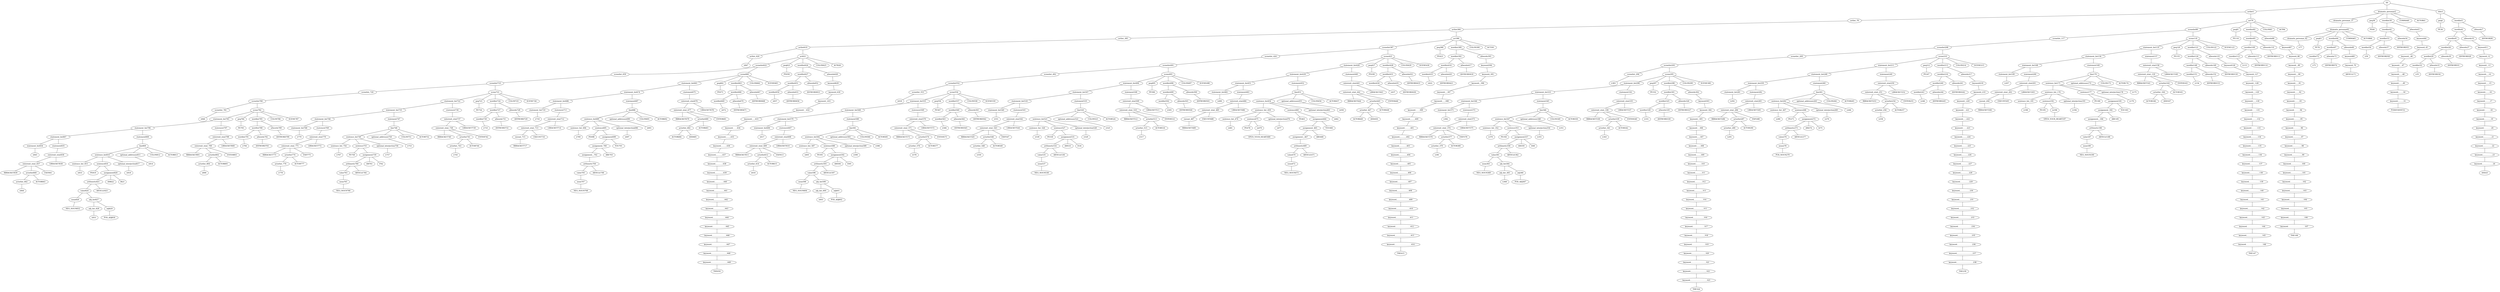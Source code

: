 strict graph {
	S0 -- actlist1
	S0 -- dramatis_personae2
	S0 -- title3

	title3 -- peq4
	title3 -- wordlist5

	wordlist5 -- wordlist6
	wordlist5 -- allwords7

	allwords7 -- ANYWORD8


	wordlist6 -- wordlist9
	wordlist6 -- allwords10

	allwords10 -- keyword11

	keyword11 -- keyword_12

	keyword_12 -- keyword__13

	keyword__13 -- keyword___14

	keyword___14 -- keyword____15

	keyword____15 -- keyword_____16

	keyword_____16 -- keyword______17

	keyword______17 -- keyword_______18

	keyword_______18 -- keyword________19

	keyword________19 -- keyword_________20

	keyword_________20 -- keyword__________21

	keyword__________21 -- keyword___________22

	keyword___________22 -- keyword____________23

	keyword____________23 -- keyword_____________24

	keyword_____________24 -- AND25


	wordlist9 -- wordlist26
	wordlist9 -- allwords27

	allwords27 -- ANYWORD28


	wordlist26 -- wordlist29
	wordlist26 -- allwords30

	allwords30 -- ANYWORD31


	wordlist29 -- wordlist32
	wordlist29 -- allwords33

	allwords33 -- ANYWORD34


	wordlist32 -- λ35

	peq4 -- PE36


	dramatis_personae2 -- dramatis_personae_37
	dramatis_personae2 -- peq38
	dramatis_personae2 -- wordlist39
	dramatis_personae2 -- COMMA40
	dramatis_personae2 -- ACTOR41



	wordlist39 -- wordlist42
	wordlist39 -- allwords43

	allwords43 -- keyword44

	keyword44 -- keyword_45

	keyword_45 -- keyword__46

	keyword__46 -- keyword___47

	keyword___47 -- keyword____48

	keyword____48 -- keyword_____49

	keyword_____49 -- keyword______50

	keyword______50 -- keyword_______51

	keyword_______51 -- POSSESSIVE52


	wordlist42 -- wordlist53
	wordlist42 -- allwords54

	allwords54 -- ANYWORD55


	wordlist53 -- wordlist56
	wordlist53 -- allwords57

	allwords57 -- ANYWORD58


	wordlist56 -- λ59

	peq38 -- PE60


	dramatis_personae_37 -- dramatis_personae61

	dramatis_personae61 -- dramatis_personae_62
	dramatis_personae61 -- peq63
	dramatis_personae61 -- wordlist64
	dramatis_personae61 -- COMMA65
	dramatis_personae61 -- ACTOR66



	wordlist64 -- wordlist67
	wordlist64 -- allwords68

	allwords68 -- keyword69

	keyword69 -- keyword_70

	keyword_70 -- ARTICLE71


	wordlist67 -- wordlist72
	wordlist67 -- allwords73

	allwords73 -- ANYWORD74


	wordlist72 -- λ75

	peq63 -- PE76


	dramatis_personae_62 -- λ77

	actlist1 -- actlist_78
	actlist1 -- act79

	act79 -- scenelist80
	act79 -- peq81
	act79 -- wordlist82
	act79 -- COLON83
	act79 -- ACT84



	wordlist82 -- wordlist85
	wordlist82 -- allwords86

	allwords86 -- keyword87

	keyword87 -- keyword_88

	keyword_88 -- keyword__89

	keyword__89 -- keyword___90

	keyword___90 -- keyword____91

	keyword____91 -- keyword_____92

	keyword_____92 -- keyword______93

	keyword______93 -- keyword_______94

	keyword_______94 -- keyword________95

	keyword________95 -- keyword_________96

	keyword_________96 -- keyword__________97

	keyword__________97 -- keyword___________98

	keyword___________98 -- keyword____________99

	keyword____________99 -- keyword_____________100

	keyword_____________100 -- keyword______________101

	keyword______________101 -- keyword_______________102

	keyword_______________102 -- keyword________________103

	keyword________________103 -- keyword_________________104

	keyword_________________104 -- keyword__________________105

	keyword__________________105 -- keyword___________________106

	keyword___________________106 -- keyword____________________107

	keyword____________________107 -- THE108


	wordlist85 -- wordlist109
	wordlist85 -- allwords110

	allwords110 -- ANYWORD111


	wordlist109 -- wordlist112
	wordlist109 -- allwords113

	allwords113 -- ANYWORD114


	wordlist112 -- λ115

	peq81 -- PE116


	scenelist80 -- scenelist_117
	scenelist80 -- scene118

	scene118 -- statement_list119
	scene118 -- peq120
	scene118 -- wordlist121
	scene118 -- COLON122
	scene118 -- SCENE123



	wordlist121 -- wordlist124
	wordlist121 -- allwords125

	allwords125 -- keyword126

	keyword126 -- keyword_127

	keyword_127 -- keyword__128

	keyword__128 -- keyword___129

	keyword___129 -- keyword____130

	keyword____130 -- keyword_____131

	keyword_____131 -- keyword______132

	keyword______132 -- keyword_______133

	keyword_______133 -- keyword________134

	keyword________134 -- keyword_________135

	keyword_________135 -- keyword__________136

	keyword__________136 -- keyword___________137

	keyword___________137 -- keyword____________138

	keyword____________138 -- keyword_____________139

	keyword_____________139 -- keyword______________140

	keyword______________140 -- keyword_______________141

	keyword_______________141 -- keyword________________142

	keyword________________142 -- keyword_________________143

	keyword_________________143 -- keyword__________________144

	keyword__________________144 -- keyword___________________145

	keyword___________________145 -- keyword____________________146

	keyword____________________146 -- THE147


	wordlist124 -- wordlist148
	wordlist124 -- allwords149

	allwords149 -- ANYWORD150


	wordlist148 -- wordlist151
	wordlist148 -- allwords152

	allwords152 -- ANYWORD153


	wordlist151 -- λ154

	peq120 -- PE155


	statement_list119 -- statement_list156
	statement_list119 -- statement157

	statement157 -- enterexit_stmt158

	enterexit_stmt158 -- enterexit_stmt_159
	enterexit_stmt158 -- LBRACKET160


	enterexit_stmt_159 -- RBRACKET161
	enterexit_stmt_159 -- actorlist162
	enterexit_stmt_159 -- ENTER163


	actorlist162 -- actorlist_164
	actorlist162 -- ACTOR165


	actorlist_164 -- ACTOR166
	actorlist_164 -- AND167




	statement_list156 -- statement_list168
	statement_list156 -- statement169

	statement169 -- line170

	line170 -- sentence_list171
	line170 -- optional_addressee172
	line170 -- COLON173
	line170 -- ACTOR174



	optional_addressee172 -- λ175

	sentence_list171 -- sentence_list_176
	sentence_list171 -- sentence177
	sentence_list171 -- optional_interjection178

	optional_interjection178 -- λ179

	sentence177 -- PE180
	sentence177 -- assignment181

	assignment181 -- assignment_182
	assignment181 -- YOU183


	assignment_182 -- assignment__184
	assignment_182 -- ARE185


	assignment__184 -- arithmetic186

	arithmetic186 -- value187
	arithmetic186 -- ARTICLE188


	value187 -- noun189

	noun189 -- NEG_NOUN190



	sentence_list_176 -- sentence_list_191
	sentence_list_176 -- sentence192
	sentence_list_176 -- optional_interjection193

	optional_interjection193 -- λ194

	sentence192 -- PE195
	sentence192 -- io196

	io196 -- OPEN_YOUR_HEART197



	sentence_list_191 -- λ198

	statement_list168 -- statement_list199
	statement_list168 -- statement200

	statement200 -- enterexit_stmt201

	enterexit_stmt201 -- enterexit_stmt_202
	enterexit_stmt201 -- LBRACKET203


	enterexit_stmt_202 -- exeunt_204
	enterexit_stmt_202 -- EXEUNT205


	exeunt_204 -- RBRACKET206


	statement_list199 -- λ207

	scenelist_117 -- scenelist208

	scenelist208 -- scenelist_209
	scenelist208 -- scene210

	scene210 -- statement_list211
	scene210 -- peq212
	scene210 -- wordlist213
	scene210 -- COLON214
	scene210 -- SCENE215



	wordlist213 -- wordlist216
	wordlist213 -- allwords217

	allwords217 -- keyword218

	keyword218 -- keyword_219

	keyword_219 -- keyword__220

	keyword__220 -- keyword___221

	keyword___221 -- keyword____222

	keyword____222 -- keyword_____223

	keyword_____223 -- keyword______224

	keyword______224 -- keyword_______225

	keyword_______225 -- keyword________226

	keyword________226 -- keyword_________227

	keyword_________227 -- keyword__________228

	keyword__________228 -- keyword___________229

	keyword___________229 -- keyword____________230

	keyword____________230 -- keyword_____________231

	keyword_____________231 -- keyword______________232

	keyword______________232 -- keyword_______________233

	keyword_______________233 -- keyword________________234

	keyword________________234 -- keyword_________________235

	keyword_________________235 -- keyword__________________236

	keyword__________________236 -- keyword___________________237

	keyword___________________237 -- keyword____________________238

	keyword____________________238 -- THE239


	wordlist216 -- wordlist240
	wordlist216 -- allwords241

	allwords241 -- ANYWORD242


	wordlist240 -- wordlist243
	wordlist240 -- allwords244

	allwords244 -- ANYWORD245


	wordlist243 -- λ246

	peq212 -- PE247


	statement_list211 -- statement_list248
	statement_list211 -- statement249

	statement249 -- enterexit_stmt250

	enterexit_stmt250 -- enterexit_stmt_251
	enterexit_stmt250 -- LBRACKET252


	enterexit_stmt_251 -- RBRACKET253
	enterexit_stmt_251 -- actorlist254
	enterexit_stmt_251 -- ENTER255


	actorlist254 -- actorlist_256
	actorlist254 -- ACTOR257


	actorlist_256 -- λ258


	statement_list248 -- statement_list259
	statement_list248 -- statement260

	statement260 -- line261

	line261 -- sentence_list262
	line261 -- optional_addressee263
	line261 -- COLON264
	line261 -- ACTOR265



	optional_addressee263 -- λ266

	sentence_list262 -- sentence_list_267
	sentence_list262 -- sentence268
	sentence_list262 -- optional_interjection269

	optional_interjection269 -- λ270

	sentence268 -- PE271
	sentence268 -- assignment272

	assignment272 -- arithmetic273
	assignment272 -- AM274
	assignment272 -- I275



	arithmetic273 -- value276
	arithmetic273 -- ARTICLE277


	value276 -- noun278

	noun278 -- POS_NOUN279



	sentence_list_267 -- λ280

	statement_list259 -- statement_list281
	statement_list259 -- statement282

	statement282 -- enterexit_stmt283

	enterexit_stmt283 -- enterexit_stmt_284
	enterexit_stmt283 -- LBRACKET285


	enterexit_stmt_284 -- RBRACKET286
	enterexit_stmt_284 -- actorlist287
	enterexit_stmt_284 -- EXIT288


	actorlist287 -- actorlist_289
	actorlist287 -- ACTOR290


	actorlist_289 -- λ291


	statement_list281 -- λ292

	scenelist_209 -- scenelist293

	scenelist293 -- scenelist_294
	scenelist293 -- scene295

	scene295 -- statement_list296
	scene295 -- peq297
	scene295 -- wordlist298
	scene295 -- COLON299
	scene295 -- SCENE300



	wordlist298 -- wordlist301
	wordlist298 -- allwords302

	allwords302 -- keyword303

	keyword303 -- keyword_304

	keyword_304 -- keyword__305

	keyword__305 -- keyword___306

	keyword___306 -- keyword____307

	keyword____307 -- keyword_____308

	keyword_____308 -- keyword______309

	keyword______309 -- keyword_______310

	keyword_______310 -- keyword________311

	keyword________311 -- keyword_________312

	keyword_________312 -- keyword__________313

	keyword__________313 -- keyword___________314

	keyword___________314 -- keyword____________315

	keyword____________315 -- keyword_____________316

	keyword_____________316 -- keyword______________317

	keyword______________317 -- keyword_______________318

	keyword_______________318 -- keyword________________319

	keyword________________319 -- keyword_________________320

	keyword_________________320 -- keyword__________________321

	keyword__________________321 -- keyword___________________322

	keyword___________________322 -- keyword____________________323

	keyword____________________323 -- THE324


	wordlist301 -- wordlist325
	wordlist301 -- allwords326

	allwords326 -- ANYWORD327


	wordlist325 -- wordlist328
	wordlist325 -- allwords329

	allwords329 -- ANYWORD330


	wordlist328 -- λ331

	peq297 -- PE332


	statement_list296 -- statement_list333
	statement_list296 -- statement334

	statement334 -- enterexit_stmt335

	enterexit_stmt335 -- enterexit_stmt_336
	enterexit_stmt335 -- LBRACKET337


	enterexit_stmt_336 -- RBRACKET338
	enterexit_stmt_336 -- actorlist339
	enterexit_stmt_336 -- ENTER340


	actorlist339 -- actorlist_341
	actorlist339 -- ACTOR342


	actorlist_341 -- λ343


	statement_list333 -- statement_list344
	statement_list333 -- statement345

	statement345 -- line346

	line346 -- sentence_list347
	line346 -- optional_addressee348
	line346 -- COLON349
	line346 -- ACTOR350



	optional_addressee348 -- λ351

	sentence_list347 -- sentence_list_352
	sentence_list347 -- sentence353
	sentence_list347 -- optional_interjection354

	optional_interjection354 -- λ355

	sentence353 -- PE356
	sentence353 -- assignment357

	assignment357 -- arithmetic358
	assignment357 -- AM359
	assignment357 -- I360



	arithmetic358 -- value361
	arithmetic358 -- ARTICLE362


	value361 -- noun363
	value361 -- adj_list364

	adj_list364 -- adj_list_365
	adj_list364 -- adj366

	adj366 -- POS_ADJ367


	adj_list_365 -- λ368

	noun363 -- NEG_NOUN369



	sentence_list_352 -- λ370

	statement_list344 -- statement_list371
	statement_list344 -- statement372

	statement372 -- enterexit_stmt373

	enterexit_stmt373 -- enterexit_stmt_374
	enterexit_stmt373 -- LBRACKET375


	enterexit_stmt_374 -- RBRACKET376
	enterexit_stmt_374 -- actorlist377
	enterexit_stmt_374 -- EXIT378


	actorlist377 -- actorlist_379
	actorlist377 -- ACTOR380


	actorlist_379 -- λ381


	statement_list371 -- λ382

	scenelist_294 -- λ383

	actlist_78 -- actlist384

	actlist384 -- actlist_385
	actlist384 -- act386

	act386 -- scenelist387
	act386 -- peq388
	act386 -- wordlist389
	act386 -- COLON390
	act386 -- ACT391



	wordlist389 -- wordlist392
	wordlist389 -- allwords393

	allwords393 -- keyword394

	keyword394 -- keyword_395

	keyword_395 -- keyword__396

	keyword__396 -- keyword___397

	keyword___397 -- keyword____398

	keyword____398 -- keyword_____399

	keyword_____399 -- keyword______400

	keyword______400 -- keyword_______401

	keyword_______401 -- keyword________402

	keyword________402 -- keyword_________403

	keyword_________403 -- keyword__________404

	keyword__________404 -- keyword___________405

	keyword___________405 -- keyword____________406

	keyword____________406 -- keyword_____________407

	keyword_____________407 -- keyword______________408

	keyword______________408 -- keyword_______________409

	keyword_______________409 -- keyword________________410

	keyword________________410 -- keyword_________________411

	keyword_________________411 -- keyword__________________412

	keyword__________________412 -- keyword___________________413

	keyword___________________413 -- keyword____________________414

	keyword____________________414 -- THE415


	wordlist392 -- wordlist416
	wordlist392 -- allwords417

	allwords417 -- ANYWORD418


	wordlist416 -- wordlist419
	wordlist416 -- allwords420

	allwords420 -- ANYWORD421


	wordlist419 -- λ422

	peq388 -- PE423


	scenelist387 -- scenelist_424
	scenelist387 -- scene425

	scene425 -- statement_list426
	scene425 -- peq427
	scene425 -- wordlist428
	scene425 -- COLON429
	scene425 -- SCENE430



	wordlist428 -- wordlist431
	wordlist428 -- allwords432

	allwords432 -- ANYWORD433


	wordlist431 -- wordlist434
	wordlist431 -- allwords435

	allwords435 -- ANYWORD436


	wordlist434 -- λ437

	peq427 -- PE438


	statement_list426 -- statement_list439
	statement_list426 -- statement440

	statement440 -- enterexit_stmt441

	enterexit_stmt441 -- enterexit_stmt_442
	enterexit_stmt441 -- LBRACKET443


	enterexit_stmt_442 -- RBRACKET444
	enterexit_stmt_442 -- actorlist445
	enterexit_stmt_442 -- ENTER446


	actorlist445 -- actorlist_447
	actorlist445 -- ACTOR448


	actorlist_447 -- ACTOR449
	actorlist_447 -- AND450




	statement_list439 -- statement_list451
	statement_list439 -- statement452

	statement452 -- line453

	line453 -- sentence_list454
	line453 -- optional_addressee455
	line453 -- COLON456
	line453 -- ACTOR457



	optional_addressee455 -- λ458

	sentence_list454 -- sentence_list_459
	sentence_list454 -- sentence460
	sentence_list454 -- optional_interjection461

	optional_interjection461 -- λ462

	sentence460 -- PE463
	sentence460 -- assignment464

	assignment464 -- assignment_465
	assignment464 -- YOU466


	assignment_465 -- assignment__467
	assignment_465 -- ARE468


	assignment__467 -- arithmetic469

	arithmetic469 -- value470
	arithmetic469 -- ARTICLE471


	value470 -- noun472

	noun472 -- NEG_NOUN473



	sentence_list_459 -- sentence_list_474
	sentence_list_459 -- sentence475
	sentence_list_459 -- optional_interjection476

	optional_interjection476 -- λ477

	sentence475 -- PE478
	sentence475 -- io479

	io479 -- OPEN_YOUR_HEART480



	sentence_list_474 -- λ481

	statement_list451 -- statement_list482
	statement_list451 -- statement483

	statement483 -- enterexit_stmt484

	enterexit_stmt484 -- enterexit_stmt_485
	enterexit_stmt484 -- LBRACKET486


	enterexit_stmt_485 -- exeunt_487
	enterexit_stmt_485 -- EXEUNT488


	exeunt_487 -- RBRACKET489


	statement_list482 -- λ490

	scenelist_424 -- scenelist491

	scenelist491 -- scenelist_492
	scenelist491 -- scene493

	scene493 -- statement_list494
	scene493 -- peq495
	scene493 -- wordlist496
	scene493 -- COLON497
	scene493 -- SCENE498



	wordlist496 -- wordlist499
	wordlist496 -- allwords500

	allwords500 -- ANYWORD501


	wordlist499 -- wordlist502
	wordlist499 -- allwords503

	allwords503 -- ANYWORD504


	wordlist502 -- λ505

	peq495 -- PE506


	statement_list494 -- statement_list507
	statement_list494 -- statement508

	statement508 -- enterexit_stmt509

	enterexit_stmt509 -- enterexit_stmt_510
	enterexit_stmt509 -- LBRACKET511


	enterexit_stmt_510 -- RBRACKET512
	enterexit_stmt_510 -- actorlist513
	enterexit_stmt_510 -- ENTER514


	actorlist513 -- actorlist_515
	actorlist513 -- ACTOR516


	actorlist_515 -- λ517


	statement_list507 -- statement_list518
	statement_list507 -- statement519

	statement519 -- line520

	line520 -- sentence_list521
	line520 -- optional_addressee522
	line520 -- COLON523
	line520 -- ACTOR524



	optional_addressee522 -- λ525

	sentence_list521 -- sentence_list_526
	sentence_list521 -- sentence527
	sentence_list521 -- optional_interjection528

	optional_interjection528 -- λ529

	sentence527 -- PE530
	sentence527 -- assignment531

	assignment531 -- arithmetic532
	assignment531 -- AM533
	assignment531 -- I534



	arithmetic532 -- value535
	arithmetic532 -- ARTICLE536


	value535 -- noun537

	noun537 -- NEG_NOUN538



	sentence_list_526 -- λ539

	statement_list518 -- statement_list540
	statement_list518 -- statement541

	statement541 -- enterexit_stmt542

	enterexit_stmt542 -- enterexit_stmt_543
	enterexit_stmt542 -- LBRACKET544


	enterexit_stmt_543 -- RBRACKET545
	enterexit_stmt_543 -- actorlist546
	enterexit_stmt_543 -- EXIT547


	actorlist546 -- actorlist_548
	actorlist546 -- ACTOR549


	actorlist_548 -- λ550


	statement_list540 -- λ551

	scenelist_492 -- scenelist552

	scenelist552 -- scenelist_553
	scenelist552 -- scene554

	scene554 -- statement_list555
	scene554 -- peq556
	scene554 -- wordlist557
	scene554 -- COLON558
	scene554 -- SCENE559



	wordlist557 -- wordlist560
	wordlist557 -- allwords561

	allwords561 -- ANYWORD562


	wordlist560 -- wordlist563
	wordlist560 -- allwords564

	allwords564 -- ANYWORD565


	wordlist563 -- λ566

	peq556 -- PE567


	statement_list555 -- statement_list568
	statement_list555 -- statement569

	statement569 -- enterexit_stmt570

	enterexit_stmt570 -- enterexit_stmt_571
	enterexit_stmt570 -- LBRACKET572


	enterexit_stmt_571 -- RBRACKET573
	enterexit_stmt_571 -- actorlist574
	enterexit_stmt_571 -- ENTER575


	actorlist574 -- actorlist_576
	actorlist574 -- ACTOR577


	actorlist_576 -- λ578


	statement_list568 -- statement_list579
	statement_list568 -- statement580

	statement580 -- line581

	line581 -- sentence_list582
	line581 -- optional_addressee583
	line581 -- COLON584
	line581 -- ACTOR585



	optional_addressee583 -- λ586

	sentence_list582 -- sentence_list_587
	sentence_list582 -- sentence588
	sentence_list582 -- optional_interjection589

	optional_interjection589 -- λ590

	sentence588 -- PE591
	sentence588 -- assignment592

	assignment592 -- arithmetic593
	assignment592 -- AM594
	assignment592 -- I595



	arithmetic593 -- value596
	arithmetic593 -- ARTICLE597


	value596 -- noun598
	value596 -- adj_list599

	adj_list599 -- adj_list_600
	adj_list599 -- adj601

	adj601 -- POS_ADJ602


	adj_list_600 -- λ603

	noun598 -- NEG_NOUN604



	sentence_list_587 -- λ605

	statement_list579 -- statement_list606
	statement_list579 -- statement607

	statement607 -- enterexit_stmt608

	enterexit_stmt608 -- enterexit_stmt_609
	enterexit_stmt608 -- LBRACKET610


	enterexit_stmt_609 -- RBRACKET611
	enterexit_stmt_609 -- actorlist612
	enterexit_stmt_609 -- EXIT613


	actorlist612 -- actorlist_614
	actorlist612 -- ACTOR615


	actorlist_614 -- λ616


	statement_list606 -- λ617

	scenelist_553 -- λ618

	actlist_385 -- actlist619

	actlist619 -- actlist_620
	actlist619 -- act621

	act621 -- scenelist622
	act621 -- peq623
	act621 -- wordlist624
	act621 -- COLON625
	act621 -- ACT626



	wordlist624 -- wordlist627
	wordlist624 -- allwords628

	allwords628 -- keyword629

	keyword629 -- keyword_630

	keyword_630 -- keyword__631

	keyword__631 -- keyword___632

	keyword___632 -- keyword____633

	keyword____633 -- keyword_____634

	keyword_____634 -- keyword______635

	keyword______635 -- keyword_______636

	keyword_______636 -- keyword________637

	keyword________637 -- keyword_________638

	keyword_________638 -- keyword__________639

	keyword__________639 -- keyword___________640

	keyword___________640 -- keyword____________641

	keyword____________641 -- keyword_____________642

	keyword_____________642 -- keyword______________643

	keyword______________643 -- keyword_______________644

	keyword_______________644 -- keyword________________645

	keyword________________645 -- keyword_________________646

	keyword_________________646 -- keyword__________________647

	keyword__________________647 -- keyword___________________648

	keyword___________________648 -- keyword____________________649

	keyword____________________649 -- THE650


	wordlist627 -- wordlist651
	wordlist627 -- allwords652

	allwords652 -- ANYWORD653


	wordlist651 -- wordlist654
	wordlist651 -- allwords655

	allwords655 -- ANYWORD656


	wordlist654 -- λ657

	peq623 -- PE658


	scenelist622 -- scenelist_659
	scenelist622 -- scene660

	scene660 -- statement_list661
	scene660 -- peq662
	scene660 -- wordlist663
	scene660 -- COLON664
	scene660 -- SCENE665



	wordlist663 -- wordlist666
	wordlist663 -- allwords667

	allwords667 -- ANYWORD668


	wordlist666 -- wordlist669
	wordlist666 -- allwords670

	allwords670 -- ANYWORD671


	wordlist669 -- λ672

	peq662 -- PE673


	statement_list661 -- statement_list674
	statement_list661 -- statement675

	statement675 -- enterexit_stmt676

	enterexit_stmt676 -- enterexit_stmt_677
	enterexit_stmt676 -- LBRACKET678


	enterexit_stmt_677 -- RBRACKET679
	enterexit_stmt_677 -- actorlist680
	enterexit_stmt_677 -- ENTER681


	actorlist680 -- actorlist_682
	actorlist680 -- ACTOR683


	actorlist_682 -- ACTOR684
	actorlist_682 -- AND685




	statement_list674 -- statement_list686
	statement_list674 -- statement687

	statement687 -- line688

	line688 -- sentence_list689
	line688 -- optional_addressee690
	line688 -- COLON691
	line688 -- ACTOR692



	optional_addressee690 -- λ693

	sentence_list689 -- sentence_list_694
	sentence_list689 -- sentence695
	sentence_list689 -- optional_interjection696

	optional_interjection696 -- λ697

	sentence695 -- PE698
	sentence695 -- assignment699

	assignment699 -- assignment_700
	assignment699 -- YOU701


	assignment_700 -- assignment__702
	assignment_700 -- ARE703


	assignment__702 -- arithmetic704

	arithmetic704 -- value705
	arithmetic704 -- ARTICLE706


	value705 -- noun707

	noun707 -- NEG_NOUN708



	sentence_list_694 -- λ709

	statement_list686 -- statement_list710
	statement_list686 -- statement711

	statement711 -- enterexit_stmt712

	enterexit_stmt712 -- enterexit_stmt_713
	enterexit_stmt712 -- LBRACKET714


	enterexit_stmt_713 -- exeunt_715
	enterexit_stmt_713 -- EXEUNT716


	exeunt_715 -- RBRACKET717


	statement_list710 -- λ718

	scenelist_659 -- scenelist719

	scenelist719 -- scenelist_720
	scenelist719 -- scene721

	scene721 -- statement_list722
	scene721 -- peq723
	scene721 -- wordlist724
	scene721 -- COLON725
	scene721 -- SCENE726



	wordlist724 -- wordlist727
	wordlist724 -- allwords728

	allwords728 -- ANYWORD729


	wordlist727 -- wordlist730
	wordlist727 -- allwords731

	allwords731 -- ANYWORD732


	wordlist730 -- λ733

	peq723 -- PE734


	statement_list722 -- statement_list735
	statement_list722 -- statement736

	statement736 -- enterexit_stmt737

	enterexit_stmt737 -- enterexit_stmt_738
	enterexit_stmt737 -- LBRACKET739


	enterexit_stmt_738 -- RBRACKET740
	enterexit_stmt_738 -- actorlist741
	enterexit_stmt_738 -- ENTER742


	actorlist741 -- actorlist_743
	actorlist741 -- ACTOR744


	actorlist_743 -- λ745


	statement_list735 -- statement_list746
	statement_list735 -- statement747

	statement747 -- line748

	line748 -- sentence_list749
	line748 -- optional_addressee750
	line748 -- COLON751
	line748 -- ACTOR752



	optional_addressee750 -- λ753

	sentence_list749 -- sentence_list_754
	sentence_list749 -- sentence755
	sentence_list749 -- optional_interjection756

	optional_interjection756 -- λ757

	sentence755 -- PE758
	sentence755 -- assignment759

	assignment759 -- arithmetic760
	assignment759 -- AM761
	assignment759 -- I762



	arithmetic760 -- value763
	arithmetic760 -- ARTICLE764


	value763 -- noun765

	noun765 -- NEG_NOUN766



	sentence_list_754 -- λ767

	statement_list746 -- statement_list768
	statement_list746 -- statement769

	statement769 -- enterexit_stmt770

	enterexit_stmt770 -- enterexit_stmt_771
	enterexit_stmt770 -- LBRACKET772


	enterexit_stmt_771 -- RBRACKET773
	enterexit_stmt_771 -- actorlist774
	enterexit_stmt_771 -- EXIT775


	actorlist774 -- actorlist_776
	actorlist774 -- ACTOR777


	actorlist_776 -- λ778


	statement_list768 -- λ779

	scenelist_720 -- scenelist780

	scenelist780 -- scenelist_781
	scenelist780 -- scene782

	scene782 -- statement_list783
	scene782 -- peq784
	scene782 -- wordlist785
	scene782 -- COLON786
	scene782 -- SCENE787



	wordlist785 -- wordlist788
	wordlist785 -- allwords789

	allwords789 -- ANYWORD790


	wordlist788 -- wordlist791
	wordlist788 -- allwords792

	allwords792 -- ANYWORD793


	wordlist791 -- λ794

	peq784 -- PE795


	statement_list783 -- statement_list796
	statement_list783 -- statement797

	statement797 -- enterexit_stmt798

	enterexit_stmt798 -- enterexit_stmt_799
	enterexit_stmt798 -- LBRACKET800


	enterexit_stmt_799 -- RBRACKET801
	enterexit_stmt_799 -- actorlist802
	enterexit_stmt_799 -- ENTER803


	actorlist802 -- actorlist_804
	actorlist802 -- ACTOR805


	actorlist_804 -- λ806


	statement_list796 -- statement_list807
	statement_list796 -- statement808

	statement808 -- line809

	line809 -- sentence_list810
	line809 -- optional_addressee811
	line809 -- COLON812
	line809 -- ACTOR813



	optional_addressee811 -- λ814

	sentence_list810 -- sentence_list_815
	sentence_list810 -- sentence816
	sentence_list810 -- optional_interjection817

	optional_interjection817 -- λ818

	sentence816 -- PE819
	sentence816 -- assignment820

	assignment820 -- arithmetic821
	assignment820 -- AM822
	assignment820 -- I823



	arithmetic821 -- value824
	arithmetic821 -- ARTICLE825


	value824 -- noun826
	value824 -- adj_list827

	adj_list827 -- adj_list_828
	adj_list827 -- adj829

	adj829 -- POS_ADJ830


	adj_list_828 -- λ831

	noun826 -- NEG_NOUN832



	sentence_list_815 -- λ833

	statement_list807 -- statement_list834
	statement_list807 -- statement835

	statement835 -- enterexit_stmt836

	enterexit_stmt836 -- enterexit_stmt_837
	enterexit_stmt836 -- LBRACKET838


	enterexit_stmt_837 -- RBRACKET839
	enterexit_stmt_837 -- actorlist840
	enterexit_stmt_837 -- EXIT841


	actorlist840 -- actorlist_842
	actorlist840 -- ACTOR843


	actorlist_842 -- λ844


	statement_list834 -- λ845

	scenelist_781 -- λ846

	actlist_620 -- λ847


}